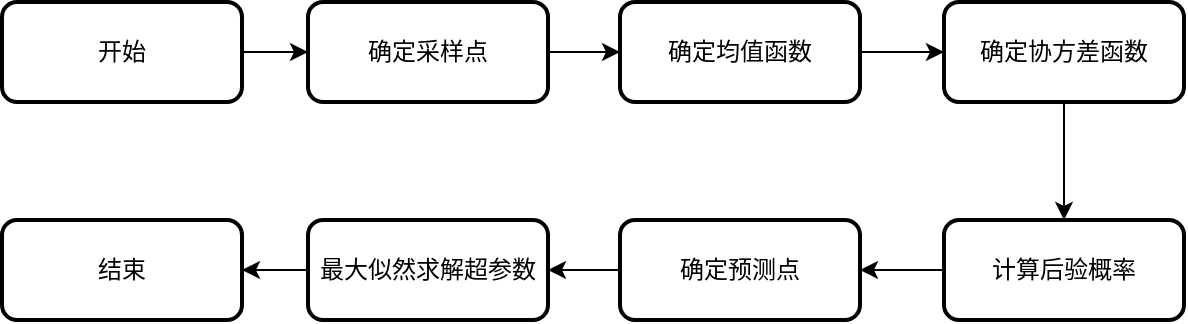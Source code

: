 <mxfile version="26.2.9">
  <diagram name="第 1 页" id="AQze4bfjTyh8KwDd6VoC">
    <mxGraphModel dx="1512" dy="670" grid="0" gridSize="10" guides="1" tooltips="1" connect="1" arrows="1" fold="1" page="1" pageScale="1" pageWidth="827" pageHeight="1169" math="0" shadow="0">
      <root>
        <mxCell id="0" />
        <mxCell id="1" parent="0" />
        <mxCell id="OQ86It6bN96dn9Ywe_t_-31" style="edgeStyle=orthogonalEdgeStyle;rounded=0;orthogonalLoop=1;jettySize=auto;html=1;exitX=1;exitY=0.5;exitDx=0;exitDy=0;entryX=0;entryY=0.5;entryDx=0;entryDy=0;" edge="1" parent="1" source="OQ86It6bN96dn9Ywe_t_-1" target="OQ86It6bN96dn9Ywe_t_-2">
          <mxGeometry relative="1" as="geometry" />
        </mxCell>
        <mxCell id="OQ86It6bN96dn9Ywe_t_-1" value="开始" style="whiteSpace=wrap;strokeWidth=2;fontFamily=宋体;fontSource=https%3A%2F%2Ffonts.googleapis.com%2Fcss%3Ffamily%3D%25E5%25AE%258B%25E4%25BD%2593;fontSize=12;flipH=1;rounded=1;fontStyle=0;align=center;verticalAlign=middle;" vertex="1" parent="1">
          <mxGeometry x="63" y="25" width="120" height="50" as="geometry" />
        </mxCell>
        <mxCell id="OQ86It6bN96dn9Ywe_t_-32" style="edgeStyle=orthogonalEdgeStyle;rounded=0;orthogonalLoop=1;jettySize=auto;html=1;exitX=1;exitY=0.5;exitDx=0;exitDy=0;entryX=0;entryY=0.5;entryDx=0;entryDy=0;" edge="1" parent="1" source="OQ86It6bN96dn9Ywe_t_-2" target="OQ86It6bN96dn9Ywe_t_-3">
          <mxGeometry relative="1" as="geometry" />
        </mxCell>
        <mxCell id="OQ86It6bN96dn9Ywe_t_-2" value="确定采样点" style="whiteSpace=wrap;strokeWidth=2;fontFamily=宋体;fontSource=https%3A%2F%2Ffonts.googleapis.com%2Fcss%3Ffamily%3D%25E5%25AE%258B%25E4%25BD%2593;fontSize=12;flipH=1;rounded=1;fontStyle=0;align=center;verticalAlign=middle;" vertex="1" parent="1">
          <mxGeometry x="216" y="25" width="120" height="50" as="geometry" />
        </mxCell>
        <mxCell id="OQ86It6bN96dn9Ywe_t_-33" style="edgeStyle=orthogonalEdgeStyle;rounded=0;orthogonalLoop=1;jettySize=auto;html=1;exitX=1;exitY=0.5;exitDx=0;exitDy=0;entryX=0;entryY=0.5;entryDx=0;entryDy=0;" edge="1" parent="1" source="OQ86It6bN96dn9Ywe_t_-3" target="OQ86It6bN96dn9Ywe_t_-4">
          <mxGeometry relative="1" as="geometry" />
        </mxCell>
        <mxCell id="OQ86It6bN96dn9Ywe_t_-3" value="确定均值函数" style="whiteSpace=wrap;strokeWidth=2;fontFamily=宋体;fontSource=https%3A%2F%2Ffonts.googleapis.com%2Fcss%3Ffamily%3D%25E5%25AE%258B%25E4%25BD%2593;fontSize=12;flipH=1;rounded=1;fontStyle=0;align=center;verticalAlign=middle;" vertex="1" parent="1">
          <mxGeometry x="372" y="25" width="120" height="50" as="geometry" />
        </mxCell>
        <mxCell id="OQ86It6bN96dn9Ywe_t_-34" style="edgeStyle=orthogonalEdgeStyle;rounded=0;orthogonalLoop=1;jettySize=auto;html=1;exitX=0.5;exitY=1;exitDx=0;exitDy=0;entryX=0.5;entryY=0;entryDx=0;entryDy=0;" edge="1" parent="1" source="OQ86It6bN96dn9Ywe_t_-4" target="OQ86It6bN96dn9Ywe_t_-5">
          <mxGeometry relative="1" as="geometry" />
        </mxCell>
        <mxCell id="OQ86It6bN96dn9Ywe_t_-4" value="确定协方差函数" style="whiteSpace=wrap;strokeWidth=2;fontFamily=宋体;fontSource=https%3A%2F%2Ffonts.googleapis.com%2Fcss%3Ffamily%3D%25E5%25AE%258B%25E4%25BD%2593;fontSize=12;flipH=1;rounded=1;fontStyle=0;align=center;verticalAlign=middle;" vertex="1" parent="1">
          <mxGeometry x="534" y="25" width="120" height="50" as="geometry" />
        </mxCell>
        <mxCell id="OQ86It6bN96dn9Ywe_t_-35" style="edgeStyle=orthogonalEdgeStyle;rounded=0;orthogonalLoop=1;jettySize=auto;html=1;exitX=0;exitY=0.5;exitDx=0;exitDy=0;entryX=1;entryY=0.5;entryDx=0;entryDy=0;" edge="1" parent="1" source="OQ86It6bN96dn9Ywe_t_-5" target="OQ86It6bN96dn9Ywe_t_-6">
          <mxGeometry relative="1" as="geometry" />
        </mxCell>
        <mxCell id="OQ86It6bN96dn9Ywe_t_-5" value="计算后验概率" style="whiteSpace=wrap;strokeWidth=2;fontFamily=宋体;fontSource=https%3A%2F%2Ffonts.googleapis.com%2Fcss%3Ffamily%3D%25E5%25AE%258B%25E4%25BD%2593;fontSize=12;rounded=1;fontStyle=0;align=center;verticalAlign=middle;" vertex="1" parent="1">
          <mxGeometry x="534" y="134" width="120" height="50" as="geometry" />
        </mxCell>
        <mxCell id="OQ86It6bN96dn9Ywe_t_-36" style="edgeStyle=orthogonalEdgeStyle;rounded=0;orthogonalLoop=1;jettySize=auto;html=1;exitX=0;exitY=0.5;exitDx=0;exitDy=0;entryX=1;entryY=0.5;entryDx=0;entryDy=0;" edge="1" parent="1" source="OQ86It6bN96dn9Ywe_t_-6" target="OQ86It6bN96dn9Ywe_t_-7">
          <mxGeometry relative="1" as="geometry" />
        </mxCell>
        <mxCell id="OQ86It6bN96dn9Ywe_t_-6" value="确定预测点" style="whiteSpace=wrap;strokeWidth=2;fontFamily=宋体;fontSource=https%3A%2F%2Ffonts.googleapis.com%2Fcss%3Ffamily%3D%25E5%25AE%258B%25E4%25BD%2593;fontSize=12;rounded=1;fontStyle=0;align=center;verticalAlign=middle;" vertex="1" parent="1">
          <mxGeometry x="372" y="134" width="120" height="50" as="geometry" />
        </mxCell>
        <mxCell id="OQ86It6bN96dn9Ywe_t_-37" style="edgeStyle=orthogonalEdgeStyle;rounded=0;orthogonalLoop=1;jettySize=auto;html=1;exitX=0;exitY=0.5;exitDx=0;exitDy=0;entryX=1;entryY=0.5;entryDx=0;entryDy=0;" edge="1" parent="1" source="OQ86It6bN96dn9Ywe_t_-7" target="OQ86It6bN96dn9Ywe_t_-8">
          <mxGeometry relative="1" as="geometry" />
        </mxCell>
        <mxCell id="OQ86It6bN96dn9Ywe_t_-7" value="最大似然求解超参数" style="whiteSpace=wrap;strokeWidth=2;fontFamily=宋体;fontSource=https%3A%2F%2Ffonts.googleapis.com%2Fcss%3Ffamily%3D%25E5%25AE%258B%25E4%25BD%2593;fontSize=12;rounded=1;fontStyle=0;align=center;verticalAlign=middle;" vertex="1" parent="1">
          <mxGeometry x="216" y="134" width="120" height="50" as="geometry" />
        </mxCell>
        <mxCell id="OQ86It6bN96dn9Ywe_t_-8" value="结束" style="whiteSpace=wrap;strokeWidth=2;fontFamily=宋体;fontSource=https%3A%2F%2Ffonts.googleapis.com%2Fcss%3Ffamily%3D%25E5%25AE%258B%25E4%25BD%2593;fontSize=12;rounded=1;fontStyle=0;align=center;verticalAlign=middle;" vertex="1" parent="1">
          <mxGeometry x="63" y="134" width="120" height="50" as="geometry" />
        </mxCell>
      </root>
    </mxGraphModel>
  </diagram>
</mxfile>
